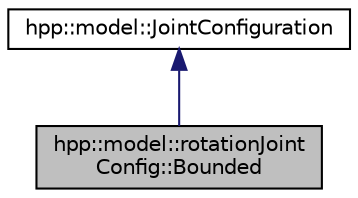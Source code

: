 digraph "hpp::model::rotationJointConfig::Bounded"
{
  edge [fontname="Helvetica",fontsize="10",labelfontname="Helvetica",labelfontsize="10"];
  node [fontname="Helvetica",fontsize="10",shape=record];
  Node1 [label="hpp::model::rotationJoint\lConfig::Bounded",height=0.2,width=0.4,color="black", fillcolor="grey75", style="filled" fontcolor="black"];
  Node2 -> Node1 [dir="back",color="midnightblue",fontsize="10",style="solid",fontname="Helvetica"];
  Node2 [label="hpp::model::JointConfiguration",height=0.2,width=0.4,color="black", fillcolor="white", style="filled",URL="$a00015.html",tooltip="Configuration of a Joint. "];
}
